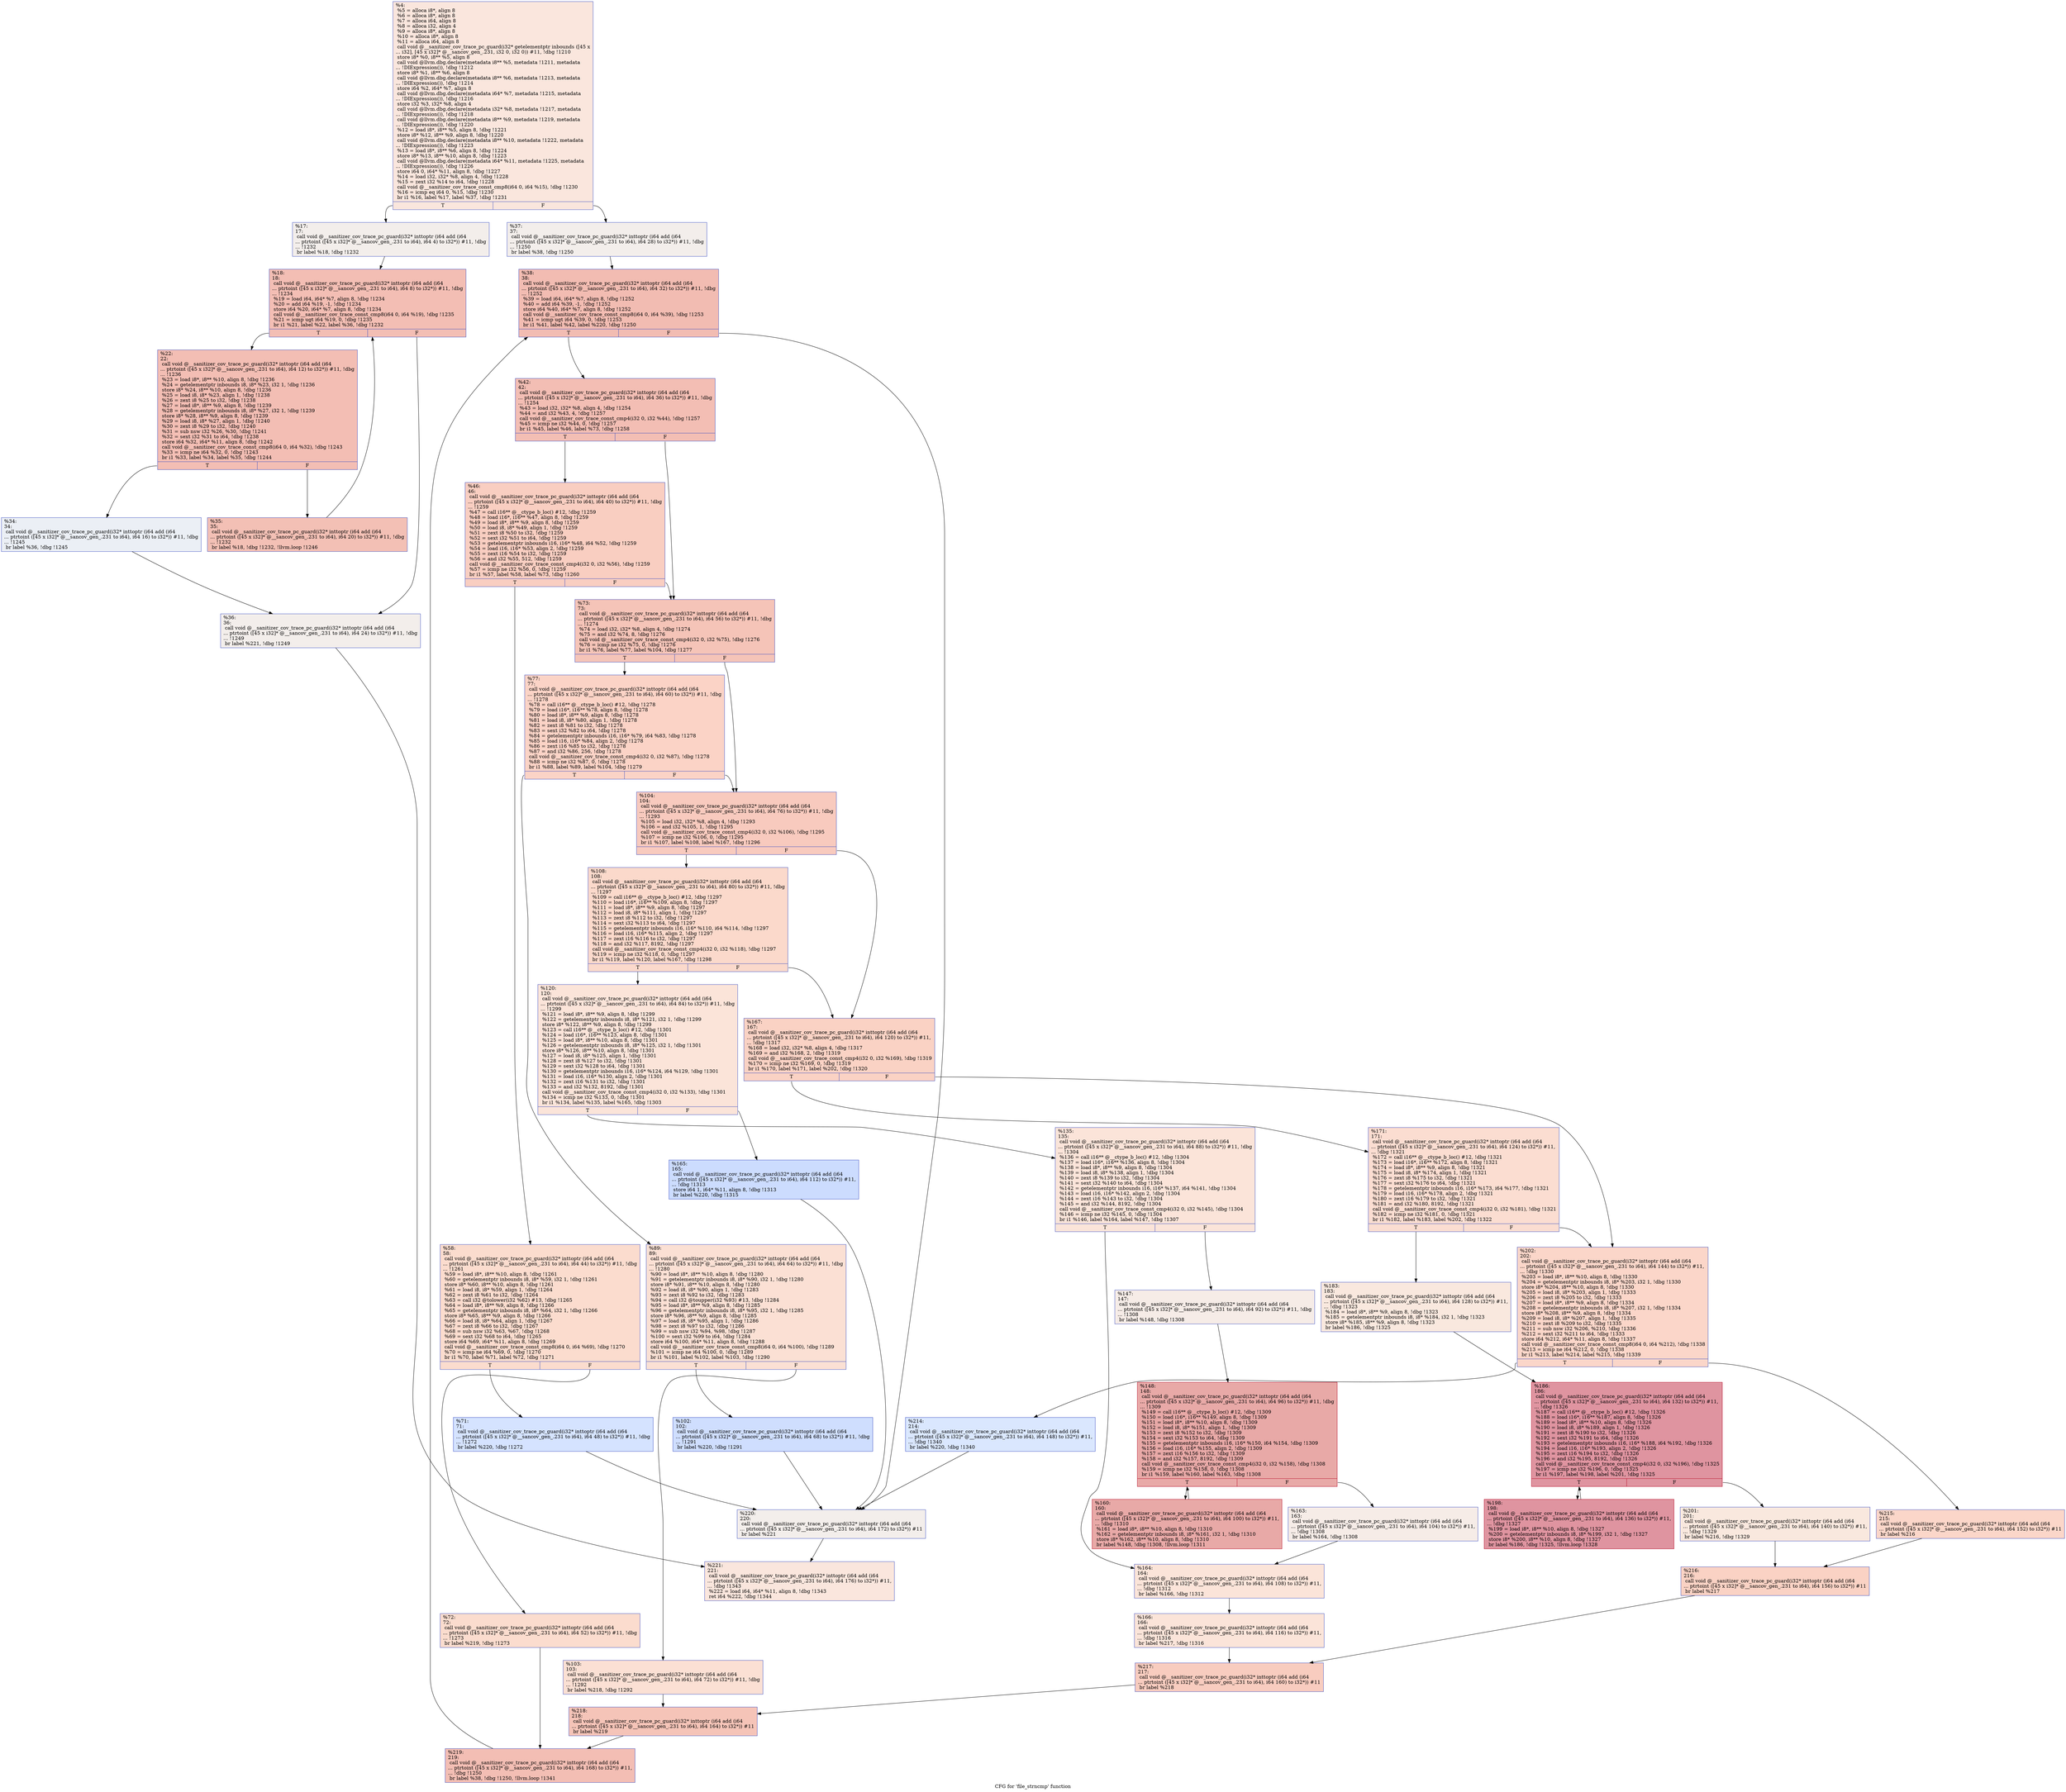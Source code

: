 digraph "CFG for 'file_strncmp' function" {
	label="CFG for 'file_strncmp' function";

	Node0x555555d030d0 [shape=record,color="#3d50c3ff", style=filled, fillcolor="#f3c7b170",label="{%4:\l  %5 = alloca i8*, align 8\l  %6 = alloca i8*, align 8\l  %7 = alloca i64, align 8\l  %8 = alloca i32, align 4\l  %9 = alloca i8*, align 8\l  %10 = alloca i8*, align 8\l  %11 = alloca i64, align 8\l  call void @__sanitizer_cov_trace_pc_guard(i32* getelementptr inbounds ([45 x\l... i32], [45 x i32]* @__sancov_gen_.231, i32 0, i32 0)) #11, !dbg !1210\l  store i8* %0, i8** %5, align 8\l  call void @llvm.dbg.declare(metadata i8** %5, metadata !1211, metadata\l... !DIExpression()), !dbg !1212\l  store i8* %1, i8** %6, align 8\l  call void @llvm.dbg.declare(metadata i8** %6, metadata !1213, metadata\l... !DIExpression()), !dbg !1214\l  store i64 %2, i64* %7, align 8\l  call void @llvm.dbg.declare(metadata i64* %7, metadata !1215, metadata\l... !DIExpression()), !dbg !1216\l  store i32 %3, i32* %8, align 4\l  call void @llvm.dbg.declare(metadata i32* %8, metadata !1217, metadata\l... !DIExpression()), !dbg !1218\l  call void @llvm.dbg.declare(metadata i8** %9, metadata !1219, metadata\l... !DIExpression()), !dbg !1220\l  %12 = load i8*, i8** %5, align 8, !dbg !1221\l  store i8* %12, i8** %9, align 8, !dbg !1220\l  call void @llvm.dbg.declare(metadata i8** %10, metadata !1222, metadata\l... !DIExpression()), !dbg !1223\l  %13 = load i8*, i8** %6, align 8, !dbg !1224\l  store i8* %13, i8** %10, align 8, !dbg !1223\l  call void @llvm.dbg.declare(metadata i64* %11, metadata !1225, metadata\l... !DIExpression()), !dbg !1226\l  store i64 0, i64* %11, align 8, !dbg !1227\l  %14 = load i32, i32* %8, align 4, !dbg !1228\l  %15 = zext i32 %14 to i64, !dbg !1228\l  call void @__sanitizer_cov_trace_const_cmp8(i64 0, i64 %15), !dbg !1230\l  %16 = icmp eq i64 0, %15, !dbg !1230\l  br i1 %16, label %17, label %37, !dbg !1231\l|{<s0>T|<s1>F}}"];
	Node0x555555d030d0:s0 -> Node0x555555d05bb0;
	Node0x555555d030d0:s1 -> Node0x555555d05d90;
	Node0x555555d05bb0 [shape=record,color="#3d50c3ff", style=filled, fillcolor="#e5d8d170",label="{%17:\l17:                                               \l  call void @__sanitizer_cov_trace_pc_guard(i32* inttoptr (i64 add (i64\l... ptrtoint ([45 x i32]* @__sancov_gen_.231 to i64), i64 4) to i32*)) #11, !dbg\l... !1232\l  br label %18, !dbg !1232\l}"];
	Node0x555555d05bb0 -> Node0x555555d05c00;
	Node0x555555d05c00 [shape=record,color="#3d50c3ff", style=filled, fillcolor="#e36c5570",label="{%18:\l18:                                               \l  call void @__sanitizer_cov_trace_pc_guard(i32* inttoptr (i64 add (i64\l... ptrtoint ([45 x i32]* @__sancov_gen_.231 to i64), i64 8) to i32*)) #11, !dbg\l... !1234\l  %19 = load i64, i64* %7, align 8, !dbg !1234\l  %20 = add i64 %19, -1, !dbg !1234\l  store i64 %20, i64* %7, align 8, !dbg !1234\l  call void @__sanitizer_cov_trace_const_cmp8(i64 0, i64 %19), !dbg !1235\l  %21 = icmp ugt i64 %19, 0, !dbg !1235\l  br i1 %21, label %22, label %36, !dbg !1232\l|{<s0>T|<s1>F}}"];
	Node0x555555d05c00:s0 -> Node0x555555d05c50;
	Node0x555555d05c00:s1 -> Node0x555555d05d40;
	Node0x555555d05c50 [shape=record,color="#3d50c3ff", style=filled, fillcolor="#e36c5570",label="{%22:\l22:                                               \l  call void @__sanitizer_cov_trace_pc_guard(i32* inttoptr (i64 add (i64\l... ptrtoint ([45 x i32]* @__sancov_gen_.231 to i64), i64 12) to i32*)) #11, !dbg\l... !1236\l  %23 = load i8*, i8** %10, align 8, !dbg !1236\l  %24 = getelementptr inbounds i8, i8* %23, i32 1, !dbg !1236\l  store i8* %24, i8** %10, align 8, !dbg !1236\l  %25 = load i8, i8* %23, align 1, !dbg !1238\l  %26 = zext i8 %25 to i32, !dbg !1238\l  %27 = load i8*, i8** %9, align 8, !dbg !1239\l  %28 = getelementptr inbounds i8, i8* %27, i32 1, !dbg !1239\l  store i8* %28, i8** %9, align 8, !dbg !1239\l  %29 = load i8, i8* %27, align 1, !dbg !1240\l  %30 = zext i8 %29 to i32, !dbg !1240\l  %31 = sub nsw i32 %26, %30, !dbg !1241\l  %32 = sext i32 %31 to i64, !dbg !1238\l  store i64 %32, i64* %11, align 8, !dbg !1242\l  call void @__sanitizer_cov_trace_const_cmp8(i64 0, i64 %32), !dbg !1243\l  %33 = icmp ne i64 %32, 0, !dbg !1243\l  br i1 %33, label %34, label %35, !dbg !1244\l|{<s0>T|<s1>F}}"];
	Node0x555555d05c50:s0 -> Node0x555555d05ca0;
	Node0x555555d05c50:s1 -> Node0x555555d05cf0;
	Node0x555555d05ca0 [shape=record,color="#3d50c3ff", style=filled, fillcolor="#d1dae970",label="{%34:\l34:                                               \l  call void @__sanitizer_cov_trace_pc_guard(i32* inttoptr (i64 add (i64\l... ptrtoint ([45 x i32]* @__sancov_gen_.231 to i64), i64 16) to i32*)) #11, !dbg\l... !1245\l  br label %36, !dbg !1245\l}"];
	Node0x555555d05ca0 -> Node0x555555d05d40;
	Node0x555555d05cf0 [shape=record,color="#3d50c3ff", style=filled, fillcolor="#e5705870",label="{%35:\l35:                                               \l  call void @__sanitizer_cov_trace_pc_guard(i32* inttoptr (i64 add (i64\l... ptrtoint ([45 x i32]* @__sancov_gen_.231 to i64), i64 20) to i32*)) #11, !dbg\l... !1232\l  br label %18, !dbg !1232, !llvm.loop !1246\l}"];
	Node0x555555d05cf0 -> Node0x555555d05c00;
	Node0x555555d05d40 [shape=record,color="#3d50c3ff", style=filled, fillcolor="#e5d8d170",label="{%36:\l36:                                               \l  call void @__sanitizer_cov_trace_pc_guard(i32* inttoptr (i64 add (i64\l... ptrtoint ([45 x i32]* @__sancov_gen_.231 to i64), i64 24) to i32*)) #11, !dbg\l... !1249\l  br label %221, !dbg !1249\l}"];
	Node0x555555d05d40 -> Node0x555555d06920;
	Node0x555555d05d90 [shape=record,color="#3d50c3ff", style=filled, fillcolor="#e5d8d170",label="{%37:\l37:                                               \l  call void @__sanitizer_cov_trace_pc_guard(i32* inttoptr (i64 add (i64\l... ptrtoint ([45 x i32]* @__sancov_gen_.231 to i64), i64 28) to i32*)) #11, !dbg\l... !1250\l  br label %38, !dbg !1250\l}"];
	Node0x555555d05d90 -> Node0x555555d05de0;
	Node0x555555d05de0 [shape=record,color="#3d50c3ff", style=filled, fillcolor="#e1675170",label="{%38:\l38:                                               \l  call void @__sanitizer_cov_trace_pc_guard(i32* inttoptr (i64 add (i64\l... ptrtoint ([45 x i32]* @__sancov_gen_.231 to i64), i64 32) to i32*)) #11, !dbg\l... !1252\l  %39 = load i64, i64* %7, align 8, !dbg !1252\l  %40 = add i64 %39, -1, !dbg !1252\l  store i64 %40, i64* %7, align 8, !dbg !1252\l  call void @__sanitizer_cov_trace_const_cmp8(i64 0, i64 %39), !dbg !1253\l  %41 = icmp ugt i64 %39, 0, !dbg !1253\l  br i1 %41, label %42, label %220, !dbg !1250\l|{<s0>T|<s1>F}}"];
	Node0x555555d05de0:s0 -> Node0x555555d05e30;
	Node0x555555d05de0:s1 -> Node0x555555d068d0;
	Node0x555555d05e30 [shape=record,color="#3d50c3ff", style=filled, fillcolor="#e36c5570",label="{%42:\l42:                                               \l  call void @__sanitizer_cov_trace_pc_guard(i32* inttoptr (i64 add (i64\l... ptrtoint ([45 x i32]* @__sancov_gen_.231 to i64), i64 36) to i32*)) #11, !dbg\l... !1254\l  %43 = load i32, i32* %8, align 4, !dbg !1254\l  %44 = and i32 %43, 4, !dbg !1257\l  call void @__sanitizer_cov_trace_const_cmp4(i32 0, i32 %44), !dbg !1257\l  %45 = icmp ne i32 %44, 0, !dbg !1257\l  br i1 %45, label %46, label %73, !dbg !1258\l|{<s0>T|<s1>F}}"];
	Node0x555555d05e30:s0 -> Node0x555555d05e80;
	Node0x555555d05e30:s1 -> Node0x555555d05fc0;
	Node0x555555d05e80 [shape=record,color="#3d50c3ff", style=filled, fillcolor="#f2907270",label="{%46:\l46:                                               \l  call void @__sanitizer_cov_trace_pc_guard(i32* inttoptr (i64 add (i64\l... ptrtoint ([45 x i32]* @__sancov_gen_.231 to i64), i64 40) to i32*)) #11, !dbg\l... !1259\l  %47 = call i16** @__ctype_b_loc() #12, !dbg !1259\l  %48 = load i16*, i16** %47, align 8, !dbg !1259\l  %49 = load i8*, i8** %9, align 8, !dbg !1259\l  %50 = load i8, i8* %49, align 1, !dbg !1259\l  %51 = zext i8 %50 to i32, !dbg !1259\l  %52 = sext i32 %51 to i64, !dbg !1259\l  %53 = getelementptr inbounds i16, i16* %48, i64 %52, !dbg !1259\l  %54 = load i16, i16* %53, align 2, !dbg !1259\l  %55 = zext i16 %54 to i32, !dbg !1259\l  %56 = and i32 %55, 512, !dbg !1259\l  call void @__sanitizer_cov_trace_const_cmp4(i32 0, i32 %56), !dbg !1259\l  %57 = icmp ne i32 %56, 0, !dbg !1259\l  br i1 %57, label %58, label %73, !dbg !1260\l|{<s0>T|<s1>F}}"];
	Node0x555555d05e80:s0 -> Node0x555555d05ed0;
	Node0x555555d05e80:s1 -> Node0x555555d05fc0;
	Node0x555555d05ed0 [shape=record,color="#3d50c3ff", style=filled, fillcolor="#f7af9170",label="{%58:\l58:                                               \l  call void @__sanitizer_cov_trace_pc_guard(i32* inttoptr (i64 add (i64\l... ptrtoint ([45 x i32]* @__sancov_gen_.231 to i64), i64 44) to i32*)) #11, !dbg\l... !1261\l  %59 = load i8*, i8** %10, align 8, !dbg !1261\l  %60 = getelementptr inbounds i8, i8* %59, i32 1, !dbg !1261\l  store i8* %60, i8** %10, align 8, !dbg !1261\l  %61 = load i8, i8* %59, align 1, !dbg !1264\l  %62 = zext i8 %61 to i32, !dbg !1264\l  %63 = call i32 @tolower(i32 %62) #13, !dbg !1265\l  %64 = load i8*, i8** %9, align 8, !dbg !1266\l  %65 = getelementptr inbounds i8, i8* %64, i32 1, !dbg !1266\l  store i8* %65, i8** %9, align 8, !dbg !1266\l  %66 = load i8, i8* %64, align 1, !dbg !1267\l  %67 = zext i8 %66 to i32, !dbg !1267\l  %68 = sub nsw i32 %63, %67, !dbg !1268\l  %69 = sext i32 %68 to i64, !dbg !1265\l  store i64 %69, i64* %11, align 8, !dbg !1269\l  call void @__sanitizer_cov_trace_const_cmp8(i64 0, i64 %69), !dbg !1270\l  %70 = icmp ne i64 %69, 0, !dbg !1270\l  br i1 %70, label %71, label %72, !dbg !1271\l|{<s0>T|<s1>F}}"];
	Node0x555555d05ed0:s0 -> Node0x555555d05f20;
	Node0x555555d05ed0:s1 -> Node0x555555d05f70;
	Node0x555555d05f20 [shape=record,color="#3d50c3ff", style=filled, fillcolor="#a1c0ff70",label="{%71:\l71:                                               \l  call void @__sanitizer_cov_trace_pc_guard(i32* inttoptr (i64 add (i64\l... ptrtoint ([45 x i32]* @__sancov_gen_.231 to i64), i64 48) to i32*)) #11, !dbg\l... !1272\l  br label %220, !dbg !1272\l}"];
	Node0x555555d05f20 -> Node0x555555d068d0;
	Node0x555555d05f70 [shape=record,color="#3d50c3ff", style=filled, fillcolor="#f7af9170",label="{%72:\l72:                                               \l  call void @__sanitizer_cov_trace_pc_guard(i32* inttoptr (i64 add (i64\l... ptrtoint ([45 x i32]* @__sancov_gen_.231 to i64), i64 52) to i32*)) #11, !dbg\l... !1273\l  br label %219, !dbg !1273\l}"];
	Node0x555555d05f70 -> Node0x555555d06880;
	Node0x555555d05fc0 [shape=record,color="#3d50c3ff", style=filled, fillcolor="#e97a5f70",label="{%73:\l73:                                               \l  call void @__sanitizer_cov_trace_pc_guard(i32* inttoptr (i64 add (i64\l... ptrtoint ([45 x i32]* @__sancov_gen_.231 to i64), i64 56) to i32*)) #11, !dbg\l... !1274\l  %74 = load i32, i32* %8, align 4, !dbg !1274\l  %75 = and i32 %74, 8, !dbg !1276\l  call void @__sanitizer_cov_trace_const_cmp4(i32 0, i32 %75), !dbg !1276\l  %76 = icmp ne i32 %75, 0, !dbg !1276\l  br i1 %76, label %77, label %104, !dbg !1277\l|{<s0>T|<s1>F}}"];
	Node0x555555d05fc0:s0 -> Node0x555555d06010;
	Node0x555555d05fc0:s1 -> Node0x555555d06150;
	Node0x555555d06010 [shape=record,color="#3d50c3ff", style=filled, fillcolor="#f59c7d70",label="{%77:\l77:                                               \l  call void @__sanitizer_cov_trace_pc_guard(i32* inttoptr (i64 add (i64\l... ptrtoint ([45 x i32]* @__sancov_gen_.231 to i64), i64 60) to i32*)) #11, !dbg\l... !1278\l  %78 = call i16** @__ctype_b_loc() #12, !dbg !1278\l  %79 = load i16*, i16** %78, align 8, !dbg !1278\l  %80 = load i8*, i8** %9, align 8, !dbg !1278\l  %81 = load i8, i8* %80, align 1, !dbg !1278\l  %82 = zext i8 %81 to i32, !dbg !1278\l  %83 = sext i32 %82 to i64, !dbg !1278\l  %84 = getelementptr inbounds i16, i16* %79, i64 %83, !dbg !1278\l  %85 = load i16, i16* %84, align 2, !dbg !1278\l  %86 = zext i16 %85 to i32, !dbg !1278\l  %87 = and i32 %86, 256, !dbg !1278\l  call void @__sanitizer_cov_trace_const_cmp4(i32 0, i32 %87), !dbg !1278\l  %88 = icmp ne i32 %87, 0, !dbg !1278\l  br i1 %88, label %89, label %104, !dbg !1279\l|{<s0>T|<s1>F}}"];
	Node0x555555d06010:s0 -> Node0x555555d06060;
	Node0x555555d06010:s1 -> Node0x555555d06150;
	Node0x555555d06060 [shape=record,color="#3d50c3ff", style=filled, fillcolor="#f7b99e70",label="{%89:\l89:                                               \l  call void @__sanitizer_cov_trace_pc_guard(i32* inttoptr (i64 add (i64\l... ptrtoint ([45 x i32]* @__sancov_gen_.231 to i64), i64 64) to i32*)) #11, !dbg\l... !1280\l  %90 = load i8*, i8** %10, align 8, !dbg !1280\l  %91 = getelementptr inbounds i8, i8* %90, i32 1, !dbg !1280\l  store i8* %91, i8** %10, align 8, !dbg !1280\l  %92 = load i8, i8* %90, align 1, !dbg !1283\l  %93 = zext i8 %92 to i32, !dbg !1283\l  %94 = call i32 @toupper(i32 %93) #13, !dbg !1284\l  %95 = load i8*, i8** %9, align 8, !dbg !1285\l  %96 = getelementptr inbounds i8, i8* %95, i32 1, !dbg !1285\l  store i8* %96, i8** %9, align 8, !dbg !1285\l  %97 = load i8, i8* %95, align 1, !dbg !1286\l  %98 = zext i8 %97 to i32, !dbg !1286\l  %99 = sub nsw i32 %94, %98, !dbg !1287\l  %100 = sext i32 %99 to i64, !dbg !1284\l  store i64 %100, i64* %11, align 8, !dbg !1288\l  call void @__sanitizer_cov_trace_const_cmp8(i64 0, i64 %100), !dbg !1289\l  %101 = icmp ne i64 %100, 0, !dbg !1289\l  br i1 %101, label %102, label %103, !dbg !1290\l|{<s0>T|<s1>F}}"];
	Node0x555555d06060:s0 -> Node0x555555d060b0;
	Node0x555555d06060:s1 -> Node0x555555d06100;
	Node0x555555d060b0 [shape=record,color="#3d50c3ff", style=filled, fillcolor="#93b5fe70",label="{%102:\l102:                                              \l  call void @__sanitizer_cov_trace_pc_guard(i32* inttoptr (i64 add (i64\l... ptrtoint ([45 x i32]* @__sancov_gen_.231 to i64), i64 68) to i32*)) #11, !dbg\l... !1291\l  br label %220, !dbg !1291\l}"];
	Node0x555555d060b0 -> Node0x555555d068d0;
	Node0x555555d06100 [shape=record,color="#3d50c3ff", style=filled, fillcolor="#f7b99e70",label="{%103:\l103:                                              \l  call void @__sanitizer_cov_trace_pc_guard(i32* inttoptr (i64 add (i64\l... ptrtoint ([45 x i32]* @__sancov_gen_.231 to i64), i64 72) to i32*)) #11, !dbg\l... !1292\l  br label %218, !dbg !1292\l}"];
	Node0x555555d06100 -> Node0x555555d06830;
	Node0x555555d06150 [shape=record,color="#3d50c3ff", style=filled, fillcolor="#ef886b70",label="{%104:\l104:                                              \l  call void @__sanitizer_cov_trace_pc_guard(i32* inttoptr (i64 add (i64\l... ptrtoint ([45 x i32]* @__sancov_gen_.231 to i64), i64 76) to i32*)) #11, !dbg\l... !1293\l  %105 = load i32, i32* %8, align 4, !dbg !1293\l  %106 = and i32 %105, 1, !dbg !1295\l  call void @__sanitizer_cov_trace_const_cmp4(i32 0, i32 %106), !dbg !1295\l  %107 = icmp ne i32 %106, 0, !dbg !1295\l  br i1 %107, label %108, label %167, !dbg !1296\l|{<s0>T|<s1>F}}"];
	Node0x555555d06150:s0 -> Node0x555555d061a0;
	Node0x555555d06150:s1 -> Node0x555555d064c0;
	Node0x555555d061a0 [shape=record,color="#3d50c3ff", style=filled, fillcolor="#f7a88970",label="{%108:\l108:                                              \l  call void @__sanitizer_cov_trace_pc_guard(i32* inttoptr (i64 add (i64\l... ptrtoint ([45 x i32]* @__sancov_gen_.231 to i64), i64 80) to i32*)) #11, !dbg\l... !1297\l  %109 = call i16** @__ctype_b_loc() #12, !dbg !1297\l  %110 = load i16*, i16** %109, align 8, !dbg !1297\l  %111 = load i8*, i8** %9, align 8, !dbg !1297\l  %112 = load i8, i8* %111, align 1, !dbg !1297\l  %113 = zext i8 %112 to i32, !dbg !1297\l  %114 = sext i32 %113 to i64, !dbg !1297\l  %115 = getelementptr inbounds i16, i16* %110, i64 %114, !dbg !1297\l  %116 = load i16, i16* %115, align 2, !dbg !1297\l  %117 = zext i16 %116 to i32, !dbg !1297\l  %118 = and i32 %117, 8192, !dbg !1297\l  call void @__sanitizer_cov_trace_const_cmp4(i32 0, i32 %118), !dbg !1297\l  %119 = icmp ne i32 %118, 0, !dbg !1297\l  br i1 %119, label %120, label %167, !dbg !1298\l|{<s0>T|<s1>F}}"];
	Node0x555555d061a0:s0 -> Node0x555555d061f0;
	Node0x555555d061a0:s1 -> Node0x555555d064c0;
	Node0x555555d061f0 [shape=record,color="#3d50c3ff", style=filled, fillcolor="#f5c1a970",label="{%120:\l120:                                              \l  call void @__sanitizer_cov_trace_pc_guard(i32* inttoptr (i64 add (i64\l... ptrtoint ([45 x i32]* @__sancov_gen_.231 to i64), i64 84) to i32*)) #11, !dbg\l... !1299\l  %121 = load i8*, i8** %9, align 8, !dbg !1299\l  %122 = getelementptr inbounds i8, i8* %121, i32 1, !dbg !1299\l  store i8* %122, i8** %9, align 8, !dbg !1299\l  %123 = call i16** @__ctype_b_loc() #12, !dbg !1301\l  %124 = load i16*, i16** %123, align 8, !dbg !1301\l  %125 = load i8*, i8** %10, align 8, !dbg !1301\l  %126 = getelementptr inbounds i8, i8* %125, i32 1, !dbg !1301\l  store i8* %126, i8** %10, align 8, !dbg !1301\l  %127 = load i8, i8* %125, align 1, !dbg !1301\l  %128 = zext i8 %127 to i32, !dbg !1301\l  %129 = sext i32 %128 to i64, !dbg !1301\l  %130 = getelementptr inbounds i16, i16* %124, i64 %129, !dbg !1301\l  %131 = load i16, i16* %130, align 2, !dbg !1301\l  %132 = zext i16 %131 to i32, !dbg !1301\l  %133 = and i32 %132, 8192, !dbg !1301\l  call void @__sanitizer_cov_trace_const_cmp4(i32 0, i32 %133), !dbg !1301\l  %134 = icmp ne i32 %133, 0, !dbg !1301\l  br i1 %134, label %135, label %165, !dbg !1303\l|{<s0>T|<s1>F}}"];
	Node0x555555d061f0:s0 -> Node0x555555d06240;
	Node0x555555d061f0:s1 -> Node0x555555d06420;
	Node0x555555d06240 [shape=record,color="#3d50c3ff", style=filled, fillcolor="#f5c1a970",label="{%135:\l135:                                              \l  call void @__sanitizer_cov_trace_pc_guard(i32* inttoptr (i64 add (i64\l... ptrtoint ([45 x i32]* @__sancov_gen_.231 to i64), i64 88) to i32*)) #11, !dbg\l... !1304\l  %136 = call i16** @__ctype_b_loc() #12, !dbg !1304\l  %137 = load i16*, i16** %136, align 8, !dbg !1304\l  %138 = load i8*, i8** %9, align 8, !dbg !1304\l  %139 = load i8, i8* %138, align 1, !dbg !1304\l  %140 = zext i8 %139 to i32, !dbg !1304\l  %141 = sext i32 %140 to i64, !dbg !1304\l  %142 = getelementptr inbounds i16, i16* %137, i64 %141, !dbg !1304\l  %143 = load i16, i16* %142, align 2, !dbg !1304\l  %144 = zext i16 %143 to i32, !dbg !1304\l  %145 = and i32 %144, 8192, !dbg !1304\l  call void @__sanitizer_cov_trace_const_cmp4(i32 0, i32 %145), !dbg !1304\l  %146 = icmp ne i32 %145, 0, !dbg !1304\l  br i1 %146, label %164, label %147, !dbg !1307\l|{<s0>T|<s1>F}}"];
	Node0x555555d06240:s0 -> Node0x555555d063d0;
	Node0x555555d06240:s1 -> Node0x555555d06290;
	Node0x555555d06290 [shape=record,color="#3d50c3ff", style=filled, fillcolor="#ead5c970",label="{%147:\l147:                                              \l  call void @__sanitizer_cov_trace_pc_guard(i32* inttoptr (i64 add (i64\l... ptrtoint ([45 x i32]* @__sancov_gen_.231 to i64), i64 92) to i32*)) #11, !dbg\l... !1308\l  br label %148, !dbg !1308\l}"];
	Node0x555555d06290 -> Node0x555555d062e0;
	Node0x555555d062e0 [shape=record,color="#b70d28ff", style=filled, fillcolor="#ca3b3770",label="{%148:\l148:                                              \l  call void @__sanitizer_cov_trace_pc_guard(i32* inttoptr (i64 add (i64\l... ptrtoint ([45 x i32]* @__sancov_gen_.231 to i64), i64 96) to i32*)) #11, !dbg\l... !1309\l  %149 = call i16** @__ctype_b_loc() #12, !dbg !1309\l  %150 = load i16*, i16** %149, align 8, !dbg !1309\l  %151 = load i8*, i8** %10, align 8, !dbg !1309\l  %152 = load i8, i8* %151, align 1, !dbg !1309\l  %153 = zext i8 %152 to i32, !dbg !1309\l  %154 = sext i32 %153 to i64, !dbg !1309\l  %155 = getelementptr inbounds i16, i16* %150, i64 %154, !dbg !1309\l  %156 = load i16, i16* %155, align 2, !dbg !1309\l  %157 = zext i16 %156 to i32, !dbg !1309\l  %158 = and i32 %157, 8192, !dbg !1309\l  call void @__sanitizer_cov_trace_const_cmp4(i32 0, i32 %158), !dbg !1308\l  %159 = icmp ne i32 %158, 0, !dbg !1308\l  br i1 %159, label %160, label %163, !dbg !1308\l|{<s0>T|<s1>F}}"];
	Node0x555555d062e0:s0 -> Node0x555555d06330;
	Node0x555555d062e0:s1 -> Node0x555555d06380;
	Node0x555555d06330 [shape=record,color="#b70d28ff", style=filled, fillcolor="#ca3b3770",label="{%160:\l160:                                              \l  call void @__sanitizer_cov_trace_pc_guard(i32* inttoptr (i64 add (i64\l... ptrtoint ([45 x i32]* @__sancov_gen_.231 to i64), i64 100) to i32*)) #11,\l... !dbg !1310\l  %161 = load i8*, i8** %10, align 8, !dbg !1310\l  %162 = getelementptr inbounds i8, i8* %161, i32 1, !dbg !1310\l  store i8* %162, i8** %10, align 8, !dbg !1310\l  br label %148, !dbg !1308, !llvm.loop !1311\l}"];
	Node0x555555d06330 -> Node0x555555d062e0;
	Node0x555555d06380 [shape=record,color="#3d50c3ff", style=filled, fillcolor="#ead5c970",label="{%163:\l163:                                              \l  call void @__sanitizer_cov_trace_pc_guard(i32* inttoptr (i64 add (i64\l... ptrtoint ([45 x i32]* @__sancov_gen_.231 to i64), i64 104) to i32*)) #11,\l... !dbg !1308\l  br label %164, !dbg !1308\l}"];
	Node0x555555d06380 -> Node0x555555d063d0;
	Node0x555555d063d0 [shape=record,color="#3d50c3ff", style=filled, fillcolor="#f5c1a970",label="{%164:\l164:                                              \l  call void @__sanitizer_cov_trace_pc_guard(i32* inttoptr (i64 add (i64\l... ptrtoint ([45 x i32]* @__sancov_gen_.231 to i64), i64 108) to i32*)) #11,\l... !dbg !1312\l  br label %166, !dbg !1312\l}"];
	Node0x555555d063d0 -> Node0x555555d06470;
	Node0x555555d06420 [shape=record,color="#3d50c3ff", style=filled, fillcolor="#8caffe70",label="{%165:\l165:                                              \l  call void @__sanitizer_cov_trace_pc_guard(i32* inttoptr (i64 add (i64\l... ptrtoint ([45 x i32]* @__sancov_gen_.231 to i64), i64 112) to i32*)) #11,\l... !dbg !1313\l  store i64 1, i64* %11, align 8, !dbg !1313\l  br label %220, !dbg !1315\l}"];
	Node0x555555d06420 -> Node0x555555d068d0;
	Node0x555555d06470 [shape=record,color="#3d50c3ff", style=filled, fillcolor="#f5c1a970",label="{%166:\l166:                                              \l  call void @__sanitizer_cov_trace_pc_guard(i32* inttoptr (i64 add (i64\l... ptrtoint ([45 x i32]* @__sancov_gen_.231 to i64), i64 116) to i32*)) #11,\l... !dbg !1316\l  br label %217, !dbg !1316\l}"];
	Node0x555555d06470 -> Node0x555555d067e0;
	Node0x555555d064c0 [shape=record,color="#3d50c3ff", style=filled, fillcolor="#f4987a70",label="{%167:\l167:                                              \l  call void @__sanitizer_cov_trace_pc_guard(i32* inttoptr (i64 add (i64\l... ptrtoint ([45 x i32]* @__sancov_gen_.231 to i64), i64 120) to i32*)) #11,\l... !dbg !1317\l  %168 = load i32, i32* %8, align 4, !dbg !1317\l  %169 = and i32 %168, 2, !dbg !1319\l  call void @__sanitizer_cov_trace_const_cmp4(i32 0, i32 %169), !dbg !1319\l  %170 = icmp ne i32 %169, 0, !dbg !1319\l  br i1 %170, label %171, label %202, !dbg !1320\l|{<s0>T|<s1>F}}"];
	Node0x555555d064c0:s0 -> Node0x555555d06510;
	Node0x555555d064c0:s1 -> Node0x555555d066a0;
	Node0x555555d06510 [shape=record,color="#3d50c3ff", style=filled, fillcolor="#f7b39670",label="{%171:\l171:                                              \l  call void @__sanitizer_cov_trace_pc_guard(i32* inttoptr (i64 add (i64\l... ptrtoint ([45 x i32]* @__sancov_gen_.231 to i64), i64 124) to i32*)) #11,\l... !dbg !1321\l  %172 = call i16** @__ctype_b_loc() #12, !dbg !1321\l  %173 = load i16*, i16** %172, align 8, !dbg !1321\l  %174 = load i8*, i8** %9, align 8, !dbg !1321\l  %175 = load i8, i8* %174, align 1, !dbg !1321\l  %176 = zext i8 %175 to i32, !dbg !1321\l  %177 = sext i32 %176 to i64, !dbg !1321\l  %178 = getelementptr inbounds i16, i16* %173, i64 %177, !dbg !1321\l  %179 = load i16, i16* %178, align 2, !dbg !1321\l  %180 = zext i16 %179 to i32, !dbg !1321\l  %181 = and i32 %180, 8192, !dbg !1321\l  call void @__sanitizer_cov_trace_const_cmp4(i32 0, i32 %181), !dbg !1321\l  %182 = icmp ne i32 %181, 0, !dbg !1321\l  br i1 %182, label %183, label %202, !dbg !1322\l|{<s0>T|<s1>F}}"];
	Node0x555555d06510:s0 -> Node0x555555d06560;
	Node0x555555d06510:s1 -> Node0x555555d066a0;
	Node0x555555d06560 [shape=record,color="#3d50c3ff", style=filled, fillcolor="#f2cab570",label="{%183:\l183:                                              \l  call void @__sanitizer_cov_trace_pc_guard(i32* inttoptr (i64 add (i64\l... ptrtoint ([45 x i32]* @__sancov_gen_.231 to i64), i64 128) to i32*)) #11,\l... !dbg !1323\l  %184 = load i8*, i8** %9, align 8, !dbg !1323\l  %185 = getelementptr inbounds i8, i8* %184, i32 1, !dbg !1323\l  store i8* %185, i8** %9, align 8, !dbg !1323\l  br label %186, !dbg !1325\l}"];
	Node0x555555d06560 -> Node0x555555d065b0;
	Node0x555555d065b0 [shape=record,color="#b70d28ff", style=filled, fillcolor="#b70d2870",label="{%186:\l186:                                              \l  call void @__sanitizer_cov_trace_pc_guard(i32* inttoptr (i64 add (i64\l... ptrtoint ([45 x i32]* @__sancov_gen_.231 to i64), i64 132) to i32*)) #11,\l... !dbg !1326\l  %187 = call i16** @__ctype_b_loc() #12, !dbg !1326\l  %188 = load i16*, i16** %187, align 8, !dbg !1326\l  %189 = load i8*, i8** %10, align 8, !dbg !1326\l  %190 = load i8, i8* %189, align 1, !dbg !1326\l  %191 = zext i8 %190 to i32, !dbg !1326\l  %192 = sext i32 %191 to i64, !dbg !1326\l  %193 = getelementptr inbounds i16, i16* %188, i64 %192, !dbg !1326\l  %194 = load i16, i16* %193, align 2, !dbg !1326\l  %195 = zext i16 %194 to i32, !dbg !1326\l  %196 = and i32 %195, 8192, !dbg !1326\l  call void @__sanitizer_cov_trace_const_cmp4(i32 0, i32 %196), !dbg !1325\l  %197 = icmp ne i32 %196, 0, !dbg !1325\l  br i1 %197, label %198, label %201, !dbg !1325\l|{<s0>T|<s1>F}}"];
	Node0x555555d065b0:s0 -> Node0x555555d06600;
	Node0x555555d065b0:s1 -> Node0x555555d06650;
	Node0x555555d06600 [shape=record,color="#b70d28ff", style=filled, fillcolor="#b70d2870",label="{%198:\l198:                                              \l  call void @__sanitizer_cov_trace_pc_guard(i32* inttoptr (i64 add (i64\l... ptrtoint ([45 x i32]* @__sancov_gen_.231 to i64), i64 136) to i32*)) #11,\l... !dbg !1327\l  %199 = load i8*, i8** %10, align 8, !dbg !1327\l  %200 = getelementptr inbounds i8, i8* %199, i32 1, !dbg !1327\l  store i8* %200, i8** %10, align 8, !dbg !1327\l  br label %186, !dbg !1325, !llvm.loop !1328\l}"];
	Node0x555555d06600 -> Node0x555555d065b0;
	Node0x555555d06650 [shape=record,color="#3d50c3ff", style=filled, fillcolor="#f2cab570",label="{%201:\l201:                                              \l  call void @__sanitizer_cov_trace_pc_guard(i32* inttoptr (i64 add (i64\l... ptrtoint ([45 x i32]* @__sancov_gen_.231 to i64), i64 140) to i32*)) #11,\l... !dbg !1329\l  br label %216, !dbg !1329\l}"];
	Node0x555555d06650 -> Node0x555555d06790;
	Node0x555555d066a0 [shape=record,color="#3d50c3ff", style=filled, fillcolor="#f6a38570",label="{%202:\l202:                                              \l  call void @__sanitizer_cov_trace_pc_guard(i32* inttoptr (i64 add (i64\l... ptrtoint ([45 x i32]* @__sancov_gen_.231 to i64), i64 144) to i32*)) #11,\l... !dbg !1330\l  %203 = load i8*, i8** %10, align 8, !dbg !1330\l  %204 = getelementptr inbounds i8, i8* %203, i32 1, !dbg !1330\l  store i8* %204, i8** %10, align 8, !dbg !1330\l  %205 = load i8, i8* %203, align 1, !dbg !1333\l  %206 = zext i8 %205 to i32, !dbg !1333\l  %207 = load i8*, i8** %9, align 8, !dbg !1334\l  %208 = getelementptr inbounds i8, i8* %207, i32 1, !dbg !1334\l  store i8* %208, i8** %9, align 8, !dbg !1334\l  %209 = load i8, i8* %207, align 1, !dbg !1335\l  %210 = zext i8 %209 to i32, !dbg !1335\l  %211 = sub nsw i32 %206, %210, !dbg !1336\l  %212 = sext i32 %211 to i64, !dbg !1333\l  store i64 %212, i64* %11, align 8, !dbg !1337\l  call void @__sanitizer_cov_trace_const_cmp8(i64 0, i64 %212), !dbg !1338\l  %213 = icmp ne i64 %212, 0, !dbg !1338\l  br i1 %213, label %214, label %215, !dbg !1339\l|{<s0>T|<s1>F}}"];
	Node0x555555d066a0:s0 -> Node0x555555d066f0;
	Node0x555555d066a0:s1 -> Node0x555555d06740;
	Node0x555555d066f0 [shape=record,color="#3d50c3ff", style=filled, fillcolor="#abc8fd70",label="{%214:\l214:                                              \l  call void @__sanitizer_cov_trace_pc_guard(i32* inttoptr (i64 add (i64\l... ptrtoint ([45 x i32]* @__sancov_gen_.231 to i64), i64 148) to i32*)) #11,\l... !dbg !1340\l  br label %220, !dbg !1340\l}"];
	Node0x555555d066f0 -> Node0x555555d068d0;
	Node0x555555d06740 [shape=record,color="#3d50c3ff", style=filled, fillcolor="#f6a38570",label="{%215:\l215:                                              \l  call void @__sanitizer_cov_trace_pc_guard(i32* inttoptr (i64 add (i64\l... ptrtoint ([45 x i32]* @__sancov_gen_.231 to i64), i64 152) to i32*)) #11\l  br label %216\l}"];
	Node0x555555d06740 -> Node0x555555d06790;
	Node0x555555d06790 [shape=record,color="#3d50c3ff", style=filled, fillcolor="#f4987a70",label="{%216:\l216:                                              \l  call void @__sanitizer_cov_trace_pc_guard(i32* inttoptr (i64 add (i64\l... ptrtoint ([45 x i32]* @__sancov_gen_.231 to i64), i64 156) to i32*)) #11\l  br label %217\l}"];
	Node0x555555d06790 -> Node0x555555d067e0;
	Node0x555555d067e0 [shape=record,color="#3d50c3ff", style=filled, fillcolor="#f08b6e70",label="{%217:\l217:                                              \l  call void @__sanitizer_cov_trace_pc_guard(i32* inttoptr (i64 add (i64\l... ptrtoint ([45 x i32]* @__sancov_gen_.231 to i64), i64 160) to i32*)) #11\l  br label %218\l}"];
	Node0x555555d067e0 -> Node0x555555d06830;
	Node0x555555d06830 [shape=record,color="#3d50c3ff", style=filled, fillcolor="#e97a5f70",label="{%218:\l218:                                              \l  call void @__sanitizer_cov_trace_pc_guard(i32* inttoptr (i64 add (i64\l... ptrtoint ([45 x i32]* @__sancov_gen_.231 to i64), i64 164) to i32*)) #11\l  br label %219\l}"];
	Node0x555555d06830 -> Node0x555555d06880;
	Node0x555555d06880 [shape=record,color="#3d50c3ff", style=filled, fillcolor="#e36c5570",label="{%219:\l219:                                              \l  call void @__sanitizer_cov_trace_pc_guard(i32* inttoptr (i64 add (i64\l... ptrtoint ([45 x i32]* @__sancov_gen_.231 to i64), i64 168) to i32*)) #11,\l... !dbg !1250\l  br label %38, !dbg !1250, !llvm.loop !1341\l}"];
	Node0x555555d06880 -> Node0x555555d05de0;
	Node0x555555d068d0 [shape=record,color="#3d50c3ff", style=filled, fillcolor="#e5d8d170",label="{%220:\l220:                                              \l  call void @__sanitizer_cov_trace_pc_guard(i32* inttoptr (i64 add (i64\l... ptrtoint ([45 x i32]* @__sancov_gen_.231 to i64), i64 172) to i32*)) #11\l  br label %221\l}"];
	Node0x555555d068d0 -> Node0x555555d06920;
	Node0x555555d06920 [shape=record,color="#3d50c3ff", style=filled, fillcolor="#f3c7b170",label="{%221:\l221:                                              \l  call void @__sanitizer_cov_trace_pc_guard(i32* inttoptr (i64 add (i64\l... ptrtoint ([45 x i32]* @__sancov_gen_.231 to i64), i64 176) to i32*)) #11,\l... !dbg !1343\l  %222 = load i64, i64* %11, align 8, !dbg !1343\l  ret i64 %222, !dbg !1344\l}"];
}
